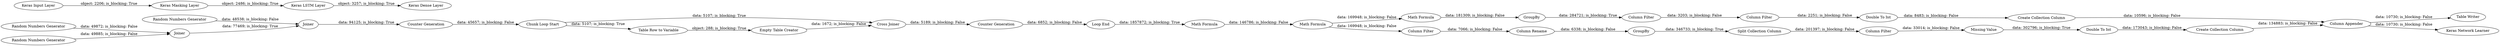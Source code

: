 digraph {
	"-4142312848904738600_21" [label="Column Filter"]
	"-4142312848904738600_10" [label="Empty Table Creator"]
	"-4142312848904738600_14" [label="Counter Generation"]
	"-4142312848904738600_18" [label="Column Rename"]
	"-4142312848904738600_25" [label="Missing Value"]
	"-4142312848904738600_34" [label="Double To Int"]
	"-4142312848904738600_15" [label="Math Formula"]
	"-4142312848904738600_19" [label=GroupBy]
	"-4142312848904738600_4" [label="Random Numbers Generator"]
	"-4142312848904738600_11" [label="Cross Joiner"]
	"-4142312848904738600_33" [label="Column Appender"]
	"-4142312848904738600_27" [label="Keras Masking Layer"]
	"-4142312848904738600_5" [label="Random Numbers Generator"]
	"-4142312848904738600_35" [label="Double To Int"]
	"-4142312848904738600_26" [label="Keras Input Layer"]
	"-4142312848904738600_37" [label="Table Writer"]
	"-4142312848904738600_7" [label=Joiner]
	"-4142312848904738600_32" [label="Column Filter"]
	"-4142312848904738600_20" [label="Split Collection Column"]
	"-4142312848904738600_29" [label="Keras Network Learner"]
	"-4142312848904738600_36" [label="Keras Dense Layer"]
	"-4142312848904738600_6" [label=Joiner]
	"-4142312848904738600_22" [label="Math Formula"]
	"-4142312848904738600_17" [label="Column Filter"]
	"-4142312848904738600_16" [label="Math Formula"]
	"-4142312848904738600_3" [label="Random Numbers Generator"]
	"-4142312848904738600_12" [label="Loop End"]
	"-4142312848904738600_31" [label="Create Collection Column"]
	"-4142312848904738600_9" [label="Table Row to Variable"]
	"-4142312848904738600_30" [label="Create Collection Column"]
	"-4142312848904738600_28" [label="Keras LSTM Layer"]
	"-4142312848904738600_13" [label="Counter Generation"]
	"-4142312848904738600_8" [label="Chunk Loop Start"]
	"-4142312848904738600_23" [label=GroupBy]
	"-4142312848904738600_24" [label="Column Filter"]
	"-4142312848904738600_9" -> "-4142312848904738600_10" [label="object: 288; is_blocking: True"]
	"-4142312848904738600_33" -> "-4142312848904738600_29" [label="data: 10730; is_blocking: False"]
	"-4142312848904738600_10" -> "-4142312848904738600_11" [label="data: 1672; is_blocking: False"]
	"-4142312848904738600_22" -> "-4142312848904738600_23" [label="data: 181309; is_blocking: False"]
	"-4142312848904738600_21" -> "-4142312848904738600_25" [label="data: 33014; is_blocking: False"]
	"-4142312848904738600_7" -> "-4142312848904738600_13" [label="data: 94125; is_blocking: True"]
	"-4142312848904738600_31" -> "-4142312848904738600_33" [label="data: 10596; is_blocking: False"]
	"-4142312848904738600_33" -> "-4142312848904738600_37" [label="data: 10730; is_blocking: False"]
	"-4142312848904738600_14" -> "-4142312848904738600_12" [label="data: 6852; is_blocking: False"]
	"-4142312848904738600_24" -> "-4142312848904738600_32" [label="data: 3203; is_blocking: False"]
	"-4142312848904738600_34" -> "-4142312848904738600_30" [label="data: 173043; is_blocking: False"]
	"-4142312848904738600_8" -> "-4142312848904738600_11" [label="data: 5107; is_blocking: True"]
	"-4142312848904738600_16" -> "-4142312848904738600_17" [label="data: 169948; is_blocking: False"]
	"-4142312848904738600_11" -> "-4142312848904738600_14" [label="data: 5189; is_blocking: False"]
	"-4142312848904738600_32" -> "-4142312848904738600_35" [label="data: 2251; is_blocking: False"]
	"-4142312848904738600_30" -> "-4142312848904738600_33" [label="data: 134883; is_blocking: False"]
	"-4142312848904738600_17" -> "-4142312848904738600_18" [label="data: 7066; is_blocking: False"]
	"-4142312848904738600_16" -> "-4142312848904738600_22" [label="data: 169948; is_blocking: False"]
	"-4142312848904738600_18" -> "-4142312848904738600_19" [label="data: 6338; is_blocking: False"]
	"-4142312848904738600_19" -> "-4142312848904738600_20" [label="data: 346733; is_blocking: True"]
	"-4142312848904738600_20" -> "-4142312848904738600_21" [label="data: 201397; is_blocking: False"]
	"-4142312848904738600_13" -> "-4142312848904738600_8" [label="data: 45657; is_blocking: False"]
	"-4142312848904738600_28" -> "-4142312848904738600_36" [label="object: 3257; is_blocking: True"]
	"-4142312848904738600_35" -> "-4142312848904738600_31" [label="data: 8483; is_blocking: False"]
	"-4142312848904738600_8" -> "-4142312848904738600_9" [label="data: 5107; is_blocking: True"]
	"-4142312848904738600_4" -> "-4142312848904738600_6" [label="data: 49872; is_blocking: False"]
	"-4142312848904738600_25" -> "-4142312848904738600_34" [label="data: 302796; is_blocking: True"]
	"-4142312848904738600_3" -> "-4142312848904738600_6" [label="data: 49885; is_blocking: False"]
	"-4142312848904738600_15" -> "-4142312848904738600_16" [label="data: 146786; is_blocking: False"]
	"-4142312848904738600_6" -> "-4142312848904738600_7" [label="data: 77469; is_blocking: True"]
	"-4142312848904738600_26" -> "-4142312848904738600_27" [label="object: 2206; is_blocking: True"]
	"-4142312848904738600_12" -> "-4142312848904738600_15" [label="data: 1857872; is_blocking: True"]
	"-4142312848904738600_23" -> "-4142312848904738600_24" [label="data: 284721; is_blocking: True"]
	"-4142312848904738600_5" -> "-4142312848904738600_7" [label="data: 48538; is_blocking: False"]
	"-4142312848904738600_27" -> "-4142312848904738600_28" [label="object: 2486; is_blocking: True"]
	rankdir=LR
}
